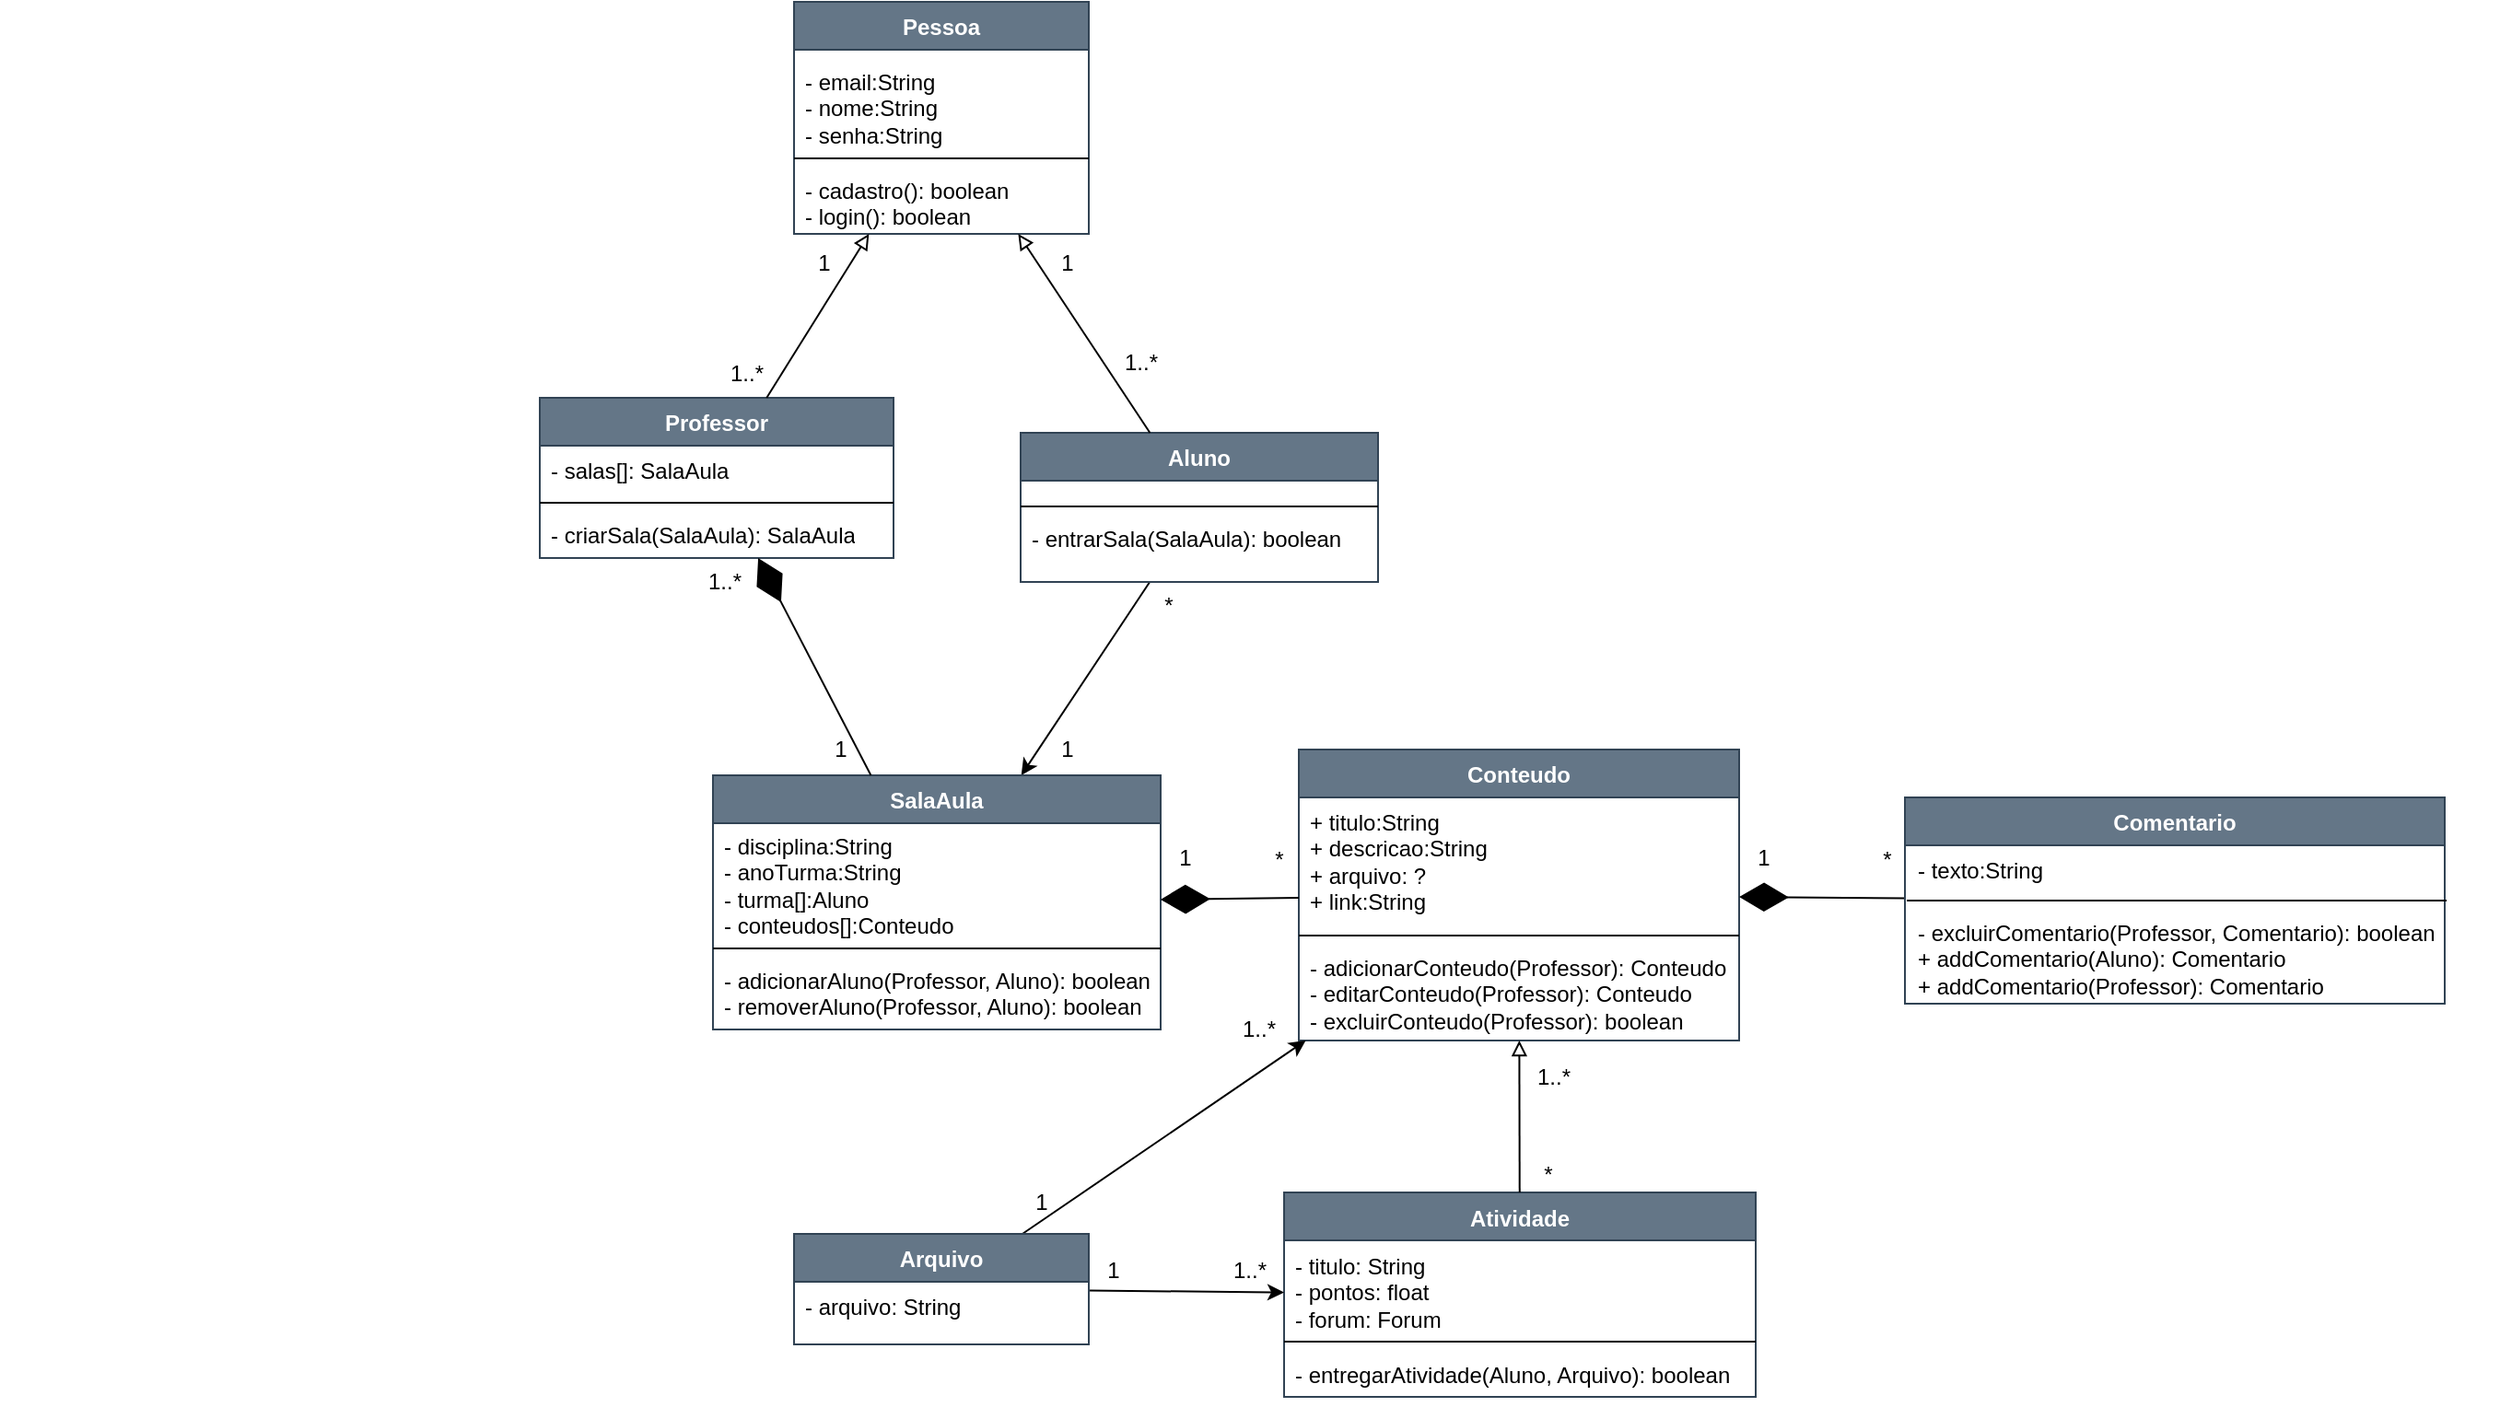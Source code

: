 <mxfile version="25.0.3">
  <diagram id="hHYA7nyM4EVOkoQlwSno" name="Página-1">
    <mxGraphModel dx="2356" dy="1022" grid="0" gridSize="10" guides="1" tooltips="1" connect="1" arrows="1" fold="1" page="0" pageScale="1" pageWidth="1169" pageHeight="827" math="0" shadow="0">
      <root>
        <mxCell id="0" />
        <mxCell id="1" parent="0" />
        <mxCell id="wuhmUlfspDkxEcgfGQSh-43" value="" style="group" parent="1" vertex="1" connectable="0">
          <mxGeometry x="-8" y="36" width="1356" height="747" as="geometry" />
        </mxCell>
        <mxCell id="7hcj9KmLqcmqAkbM85rl-45" value="" style="group" vertex="1" connectable="0" parent="wuhmUlfspDkxEcgfGQSh-43">
          <mxGeometry x="293" y="-15" width="1035" height="757.5" as="geometry" />
        </mxCell>
        <mxCell id="6Xl_yp25UxLdCeFqiYun-1" value="Pessoa" style="swimlane;fontStyle=1;align=center;verticalAlign=top;childLayout=stackLayout;horizontal=1;startSize=26;horizontalStack=0;resizeParent=1;resizeParentMax=0;resizeLast=0;collapsible=1;marginBottom=0;whiteSpace=wrap;html=1;fillColor=#647687;strokeColor=#314354;fontColor=#ffffff;container=0;" parent="7hcj9KmLqcmqAkbM85rl-45" vertex="1">
          <mxGeometry x="138" width="160" height="126" as="geometry">
            <mxRectangle x="424" y="17" width="77" height="26" as="alternateBounds" />
          </mxGeometry>
        </mxCell>
        <mxCell id="6Xl_yp25UxLdCeFqiYun-59" style="rounded=0;orthogonalLoop=1;jettySize=auto;html=1;" parent="7hcj9KmLqcmqAkbM85rl-45" source="6Xl_yp25UxLdCeFqiYun-5" target="6Xl_yp25UxLdCeFqiYun-21" edge="1">
          <mxGeometry relative="1" as="geometry" />
        </mxCell>
        <mxCell id="6Xl_yp25UxLdCeFqiYun-5" value="Aluno" style="swimlane;fontStyle=1;align=center;verticalAlign=top;childLayout=stackLayout;horizontal=1;startSize=26;horizontalStack=0;resizeParent=1;resizeParentMax=0;resizeLast=0;collapsible=1;marginBottom=0;whiteSpace=wrap;html=1;fillColor=#647687;fontColor=#ffffff;strokeColor=#314354;container=0;" parent="7hcj9KmLqcmqAkbM85rl-45" vertex="1">
          <mxGeometry x="261" y="234" width="194" height="81" as="geometry" />
        </mxCell>
        <mxCell id="6Xl_yp25UxLdCeFqiYun-9" value="Professor" style="swimlane;fontStyle=1;align=center;verticalAlign=top;childLayout=stackLayout;horizontal=1;startSize=26;horizontalStack=0;resizeParent=1;resizeParentMax=0;resizeLast=0;collapsible=1;marginBottom=0;whiteSpace=wrap;html=1;fillColor=#647687;fontColor=#ffffff;strokeColor=#314354;container=0;" parent="7hcj9KmLqcmqAkbM85rl-45" vertex="1">
          <mxGeometry y="215" width="192" height="87" as="geometry" />
        </mxCell>
        <mxCell id="6Xl_yp25UxLdCeFqiYun-21" value="SalaAula" style="swimlane;fontStyle=1;align=center;verticalAlign=top;childLayout=stackLayout;horizontal=1;startSize=26;horizontalStack=0;resizeParent=1;resizeParentMax=0;resizeLast=0;collapsible=1;marginBottom=0;whiteSpace=wrap;html=1;fillColor=#647687;fontColor=#ffffff;strokeColor=#314354;container=0;" parent="7hcj9KmLqcmqAkbM85rl-45" vertex="1">
          <mxGeometry x="94" y="420" width="243" height="138" as="geometry" />
        </mxCell>
        <mxCell id="6Xl_yp25UxLdCeFqiYun-29" value="Conteudo" style="swimlane;fontStyle=1;align=center;verticalAlign=top;childLayout=stackLayout;horizontal=1;startSize=26;horizontalStack=0;resizeParent=1;resizeParentMax=0;resizeLast=0;collapsible=1;marginBottom=0;whiteSpace=wrap;html=1;fillColor=#647687;fontColor=#ffffff;strokeColor=#314354;container=0;" parent="7hcj9KmLqcmqAkbM85rl-45" vertex="1">
          <mxGeometry x="412" y="406" width="239" height="158" as="geometry" />
        </mxCell>
        <mxCell id="6Xl_yp25UxLdCeFqiYun-51" value="" style="endArrow=diamondThin;endFill=1;endSize=24;html=1;rounded=0;" parent="7hcj9KmLqcmqAkbM85rl-45" source="6Xl_yp25UxLdCeFqiYun-29" target="6Xl_yp25UxLdCeFqiYun-21" edge="1">
          <mxGeometry width="160" relative="1" as="geometry">
            <mxPoint x="-26.5" y="863.5" as="sourcePoint" />
            <mxPoint x="133.5" y="863.5" as="targetPoint" />
          </mxGeometry>
        </mxCell>
        <mxCell id="6Xl_yp25UxLdCeFqiYun-52" value="" style="endArrow=block;html=1;rounded=0;endFill=0;" parent="7hcj9KmLqcmqAkbM85rl-45" source="6Xl_yp25UxLdCeFqiYun-9" target="6Xl_yp25UxLdCeFqiYun-1" edge="1">
          <mxGeometry width="50" height="50" relative="1" as="geometry">
            <mxPoint x="146" y="216" as="sourcePoint" />
            <mxPoint x="196" y="166" as="targetPoint" />
          </mxGeometry>
        </mxCell>
        <mxCell id="6Xl_yp25UxLdCeFqiYun-54" value="" style="endArrow=block;html=1;rounded=0;endFill=0;" parent="7hcj9KmLqcmqAkbM85rl-45" source="6Xl_yp25UxLdCeFqiYun-5" target="6Xl_yp25UxLdCeFqiYun-1" edge="1">
          <mxGeometry width="50" height="50" relative="1" as="geometry">
            <mxPoint x="-26" y="309" as="sourcePoint" />
            <mxPoint x="-26" y="242" as="targetPoint" />
          </mxGeometry>
        </mxCell>
        <mxCell id="6Xl_yp25UxLdCeFqiYun-73" value="*" style="text;html=1;align=center;verticalAlign=middle;resizable=0;points=[];autosize=1;container=0;" parent="7hcj9KmLqcmqAkbM85rl-45" vertex="1">
          <mxGeometry x="389" y="453" width="23" height="26" as="geometry" />
        </mxCell>
        <mxCell id="6Xl_yp25UxLdCeFqiYun-74" value="1" style="text;html=1;align=center;verticalAlign=middle;resizable=0;points=[];autosize=1;container=0;" parent="7hcj9KmLqcmqAkbM85rl-45" vertex="1">
          <mxGeometry x="337" y="452" width="25" height="26" as="geometry" />
        </mxCell>
        <mxCell id="6Xl_yp25UxLdCeFqiYun-119" value="Atividade" style="swimlane;fontStyle=1;align=center;verticalAlign=top;childLayout=stackLayout;horizontal=1;startSize=26;horizontalStack=0;resizeParent=1;resizeParentMax=0;resizeLast=0;collapsible=1;marginBottom=0;whiteSpace=wrap;html=1;fillColor=#647687;fontColor=#ffffff;strokeColor=#314354;container=0;" parent="7hcj9KmLqcmqAkbM85rl-45" vertex="1">
          <mxGeometry x="404" y="646.5" width="256" height="111" as="geometry" />
        </mxCell>
        <mxCell id="6Xl_yp25UxLdCeFqiYun-124" value="" style="endArrow=block;html=1;rounded=0;endFill=0;" parent="7hcj9KmLqcmqAkbM85rl-45" source="6Xl_yp25UxLdCeFqiYun-119" target="6Xl_yp25UxLdCeFqiYun-29" edge="1">
          <mxGeometry width="50" height="50" relative="1" as="geometry">
            <mxPoint x="351.0" y="908" as="sourcePoint" />
            <mxPoint x="401.0" y="858" as="targetPoint" />
          </mxGeometry>
        </mxCell>
        <mxCell id="6Xl_yp25UxLdCeFqiYun-125" value="*" style="text;html=1;align=center;verticalAlign=middle;resizable=0;points=[];autosize=1;container=0;" parent="7hcj9KmLqcmqAkbM85rl-45" vertex="1">
          <mxGeometry x="535.5" y="624" width="23" height="26" as="geometry" />
        </mxCell>
        <mxCell id="6Xl_yp25UxLdCeFqiYun-126" value="1..*" style="text;html=1;align=center;verticalAlign=middle;resizable=0;points=[];autosize=1;container=0;" parent="7hcj9KmLqcmqAkbM85rl-45" vertex="1">
          <mxGeometry x="532" y="571" width="36" height="26" as="geometry" />
        </mxCell>
        <mxCell id="2" value="" style="endArrow=diamondThin;endFill=1;endSize=24;html=1;" parent="7hcj9KmLqcmqAkbM85rl-45" source="32" target="6Xl_yp25UxLdCeFqiYun-29" edge="1">
          <mxGeometry width="160" relative="1" as="geometry">
            <mxPoint x="753" y="702.601" as="sourcePoint" />
            <mxPoint x="767" y="807" as="targetPoint" />
          </mxGeometry>
        </mxCell>
        <mxCell id="3" value="1" style="text;html=1;align=center;verticalAlign=middle;resizable=0;points=[];autosize=1;strokeColor=none;fillColor=none;container=0;" parent="7hcj9KmLqcmqAkbM85rl-45" vertex="1">
          <mxGeometry x="273" y="129" width="25" height="26" as="geometry" />
        </mxCell>
        <mxCell id="4" value="1..*" style="text;html=1;align=center;verticalAlign=middle;resizable=0;points=[];autosize=1;strokeColor=none;fillColor=none;container=0;" parent="7hcj9KmLqcmqAkbM85rl-45" vertex="1">
          <mxGeometry x="308" y="183" width="36" height="26" as="geometry" />
        </mxCell>
        <mxCell id="5" value="1..*" style="text;html=1;align=center;verticalAlign=middle;resizable=0;points=[];autosize=1;strokeColor=none;fillColor=none;container=0;" parent="7hcj9KmLqcmqAkbM85rl-45" vertex="1">
          <mxGeometry x="94" y="189" width="36" height="26" as="geometry" />
        </mxCell>
        <mxCell id="6" value="1" style="text;html=1;align=center;verticalAlign=middle;resizable=0;points=[];autosize=1;strokeColor=none;fillColor=none;container=0;" parent="7hcj9KmLqcmqAkbM85rl-45" vertex="1">
          <mxGeometry x="141" y="129" width="25" height="26" as="geometry" />
        </mxCell>
        <mxCell id="7" value="1..*" style="text;html=1;align=center;verticalAlign=middle;resizable=0;points=[];autosize=1;strokeColor=none;fillColor=none;container=0;" parent="7hcj9KmLqcmqAkbM85rl-45" vertex="1">
          <mxGeometry x="82" y="302" width="36" height="26" as="geometry" />
        </mxCell>
        <mxCell id="8" value="1" style="text;html=1;align=center;verticalAlign=middle;resizable=0;points=[];autosize=1;strokeColor=none;fillColor=none;container=0;" parent="7hcj9KmLqcmqAkbM85rl-45" vertex="1">
          <mxGeometry x="150" y="393" width="25" height="26" as="geometry" />
        </mxCell>
        <mxCell id="9" value="*" style="text;html=1;align=center;verticalAlign=middle;resizable=0;points=[];autosize=1;strokeColor=none;fillColor=none;container=0;" parent="7hcj9KmLqcmqAkbM85rl-45" vertex="1">
          <mxGeometry x="329" y="315" width="23" height="26" as="geometry" />
        </mxCell>
        <mxCell id="10" value="1" style="text;html=1;align=center;verticalAlign=middle;resizable=0;points=[];autosize=1;strokeColor=none;fillColor=none;container=0;" parent="7hcj9KmLqcmqAkbM85rl-45" vertex="1">
          <mxGeometry x="273" y="393" width="25" height="26" as="geometry" />
        </mxCell>
        <mxCell id="27" value="" style="endArrow=diamondThin;endFill=1;endSize=24;html=1;" parent="7hcj9KmLqcmqAkbM85rl-45" source="6Xl_yp25UxLdCeFqiYun-21" target="6Xl_yp25UxLdCeFqiYun-9" edge="1">
          <mxGeometry width="160" relative="1" as="geometry">
            <mxPoint x="115" y="352" as="sourcePoint" />
            <mxPoint x="275" y="352" as="targetPoint" />
          </mxGeometry>
        </mxCell>
        <mxCell id="36" style="edgeStyle=none;html=1;" parent="7hcj9KmLqcmqAkbM85rl-45" source="28" target="6Xl_yp25UxLdCeFqiYun-29" edge="1">
          <mxGeometry relative="1" as="geometry" />
        </mxCell>
        <mxCell id="37" style="edgeStyle=none;html=1;" parent="7hcj9KmLqcmqAkbM85rl-45" source="28" target="6Xl_yp25UxLdCeFqiYun-119" edge="1">
          <mxGeometry relative="1" as="geometry" />
        </mxCell>
        <mxCell id="28" value="Arquivo" style="swimlane;fontStyle=1;align=center;verticalAlign=top;childLayout=stackLayout;horizontal=1;startSize=26;horizontalStack=0;resizeParent=1;resizeParentMax=0;resizeLast=0;collapsible=1;marginBottom=0;fillColor=#647687;fontColor=#ffffff;strokeColor=#314354;container=0;" parent="7hcj9KmLqcmqAkbM85rl-45" vertex="1">
          <mxGeometry x="138" y="669" width="160" height="60" as="geometry" />
        </mxCell>
        <mxCell id="32" value="Comentario" style="swimlane;fontStyle=1;align=center;verticalAlign=top;childLayout=stackLayout;horizontal=1;startSize=26;horizontalStack=0;resizeParent=1;resizeParentMax=0;resizeLast=0;collapsible=1;marginBottom=0;whiteSpace=wrap;html=1;fillColor=#647687;fontColor=#ffffff;strokeColor=#314354;container=0;" parent="7hcj9KmLqcmqAkbM85rl-45" vertex="1">
          <mxGeometry x="741" y="432" width="293" height="112" as="geometry" />
        </mxCell>
        <mxCell id="38" value="1" style="text;html=1;align=center;verticalAlign=middle;resizable=0;points=[];autosize=1;strokeColor=none;fillColor=none;container=0;" parent="7hcj9KmLqcmqAkbM85rl-45" vertex="1">
          <mxGeometry x="259" y="639" width="25" height="26" as="geometry" />
        </mxCell>
        <mxCell id="39" value="1..*" style="text;html=1;align=center;verticalAlign=middle;resizable=0;points=[];autosize=1;strokeColor=none;fillColor=none;container=0;" parent="7hcj9KmLqcmqAkbM85rl-45" vertex="1">
          <mxGeometry x="372" y="545" width="36" height="26" as="geometry" />
        </mxCell>
        <mxCell id="40" value="1..*" style="text;html=1;align=center;verticalAlign=middle;resizable=0;points=[];autosize=1;strokeColor=none;fillColor=none;container=0;" parent="7hcj9KmLqcmqAkbM85rl-45" vertex="1">
          <mxGeometry x="367" y="676" width="36" height="26" as="geometry" />
        </mxCell>
        <mxCell id="41" value="1" style="text;html=1;align=center;verticalAlign=middle;resizable=0;points=[];autosize=1;strokeColor=none;fillColor=none;container=0;" parent="7hcj9KmLqcmqAkbM85rl-45" vertex="1">
          <mxGeometry x="298" y="676" width="25" height="26" as="geometry" />
        </mxCell>
        <mxCell id="wuhmUlfspDkxEcgfGQSh-41" value="1" style="text;html=1;align=center;verticalAlign=middle;resizable=0;points=[];autosize=1;strokeColor=none;fillColor=none;container=0;" parent="7hcj9KmLqcmqAkbM85rl-45" vertex="1">
          <mxGeometry x="651" y="452" width="25" height="26" as="geometry" />
        </mxCell>
        <mxCell id="wuhmUlfspDkxEcgfGQSh-42" value="*" style="text;html=1;align=center;verticalAlign=middle;resizable=0;points=[];autosize=1;strokeColor=none;fillColor=none;container=0;" parent="7hcj9KmLqcmqAkbM85rl-45" vertex="1">
          <mxGeometry x="719" y="453" width="23" height="26" as="geometry" />
        </mxCell>
        <mxCell id="6Xl_yp25UxLdCeFqiYun-2" value="- email:String&lt;div&gt;- nome:String&lt;br&gt;- senha:String&lt;/div&gt;" style="text;align=left;verticalAlign=top;spacingLeft=4;spacingRight=4;overflow=hidden;rotatable=0;points=[[0,0.5],[1,0.5]];portConstraint=eastwest;whiteSpace=wrap;html=1;container=0;" parent="7hcj9KmLqcmqAkbM85rl-45" vertex="1">
          <mxGeometry x="138" y="30" width="160" height="51" as="geometry" />
        </mxCell>
        <mxCell id="6Xl_yp25UxLdCeFqiYun-3" value="" style="line;strokeWidth=1;align=left;verticalAlign=middle;spacingTop=-1;spacingLeft=3;spacingRight=3;rotatable=0;labelPosition=right;points=[];portConstraint=eastwest;container=0;" parent="7hcj9KmLqcmqAkbM85rl-45" vertex="1">
          <mxGeometry x="138" y="81" width="160" height="8" as="geometry" />
        </mxCell>
        <mxCell id="6Xl_yp25UxLdCeFqiYun-4" value="- cadastro(): boolean&lt;br&gt;- login(): boolean" style="text;align=left;verticalAlign=top;spacingLeft=4;spacingRight=4;overflow=hidden;rotatable=0;points=[[0,0.5],[1,0.5]];portConstraint=eastwest;whiteSpace=wrap;html=1;container=0;" parent="7hcj9KmLqcmqAkbM85rl-45" vertex="1">
          <mxGeometry x="138" y="89" width="160" height="37" as="geometry" />
        </mxCell>
        <mxCell id="6Xl_yp25UxLdCeFqiYun-7" value="" style="line;strokeWidth=1;align=left;verticalAlign=middle;spacingTop=-1;spacingLeft=3;spacingRight=3;rotatable=0;labelPosition=right;points=[];portConstraint=eastwest;container=0;" parent="7hcj9KmLqcmqAkbM85rl-45" vertex="1">
          <mxGeometry x="261" y="270" width="194" height="8" as="geometry" />
        </mxCell>
        <mxCell id="6Xl_yp25UxLdCeFqiYun-8" value="- entrarSala(SalaAula): boolean" style="text;align=left;verticalAlign=top;spacingLeft=4;spacingRight=4;overflow=hidden;rotatable=0;points=[[0,0.5],[1,0.5]];portConstraint=eastwest;whiteSpace=wrap;html=1;container=0;" parent="7hcj9KmLqcmqAkbM85rl-45" vertex="1">
          <mxGeometry x="261" y="278" width="194" height="37" as="geometry" />
        </mxCell>
        <mxCell id="6Xl_yp25UxLdCeFqiYun-10" value="&lt;div&gt;- salas[]: SalaAula&lt;/div&gt;" style="text;align=left;verticalAlign=top;spacingLeft=4;spacingRight=4;overflow=hidden;rotatable=0;points=[[0,0.5],[1,0.5]];portConstraint=eastwest;whiteSpace=wrap;html=1;container=0;" parent="7hcj9KmLqcmqAkbM85rl-45" vertex="1">
          <mxGeometry y="241" width="192" height="27" as="geometry" />
        </mxCell>
        <mxCell id="6Xl_yp25UxLdCeFqiYun-11" value="" style="line;strokeWidth=1;align=left;verticalAlign=middle;spacingTop=-1;spacingLeft=3;spacingRight=3;rotatable=0;labelPosition=right;points=[];portConstraint=eastwest;container=0;" parent="7hcj9KmLqcmqAkbM85rl-45" vertex="1">
          <mxGeometry y="268" width="192" height="8" as="geometry" />
        </mxCell>
        <mxCell id="6Xl_yp25UxLdCeFqiYun-12" value="- criarSala(SalaAula): SalaAula" style="text;align=left;verticalAlign=top;spacingLeft=4;spacingRight=4;overflow=hidden;rotatable=0;points=[[0,0.5],[1,0.5]];portConstraint=eastwest;whiteSpace=wrap;html=1;container=0;" parent="7hcj9KmLqcmqAkbM85rl-45" vertex="1">
          <mxGeometry y="276" width="192" height="26" as="geometry" />
        </mxCell>
        <mxCell id="6Xl_yp25UxLdCeFqiYun-22" value="- disciplina:String&lt;br&gt;- anoTurma:String&lt;br&gt;&lt;div&gt;- turma[]:Aluno&lt;div&gt;- conteudos[]:Conteudo&lt;br&gt;&lt;/div&gt;&lt;/div&gt;" style="text;align=left;verticalAlign=top;spacingLeft=4;spacingRight=4;overflow=hidden;rotatable=0;points=[[0,0.5],[1,0.5]];portConstraint=eastwest;whiteSpace=wrap;html=1;container=0;" parent="7hcj9KmLqcmqAkbM85rl-45" vertex="1">
          <mxGeometry x="94" y="445" width="243" height="65" as="geometry" />
        </mxCell>
        <mxCell id="6Xl_yp25UxLdCeFqiYun-23" value="" style="line;strokeWidth=1;align=left;verticalAlign=middle;spacingTop=-1;spacingLeft=3;spacingRight=3;rotatable=0;labelPosition=right;points=[];portConstraint=eastwest;container=0;" parent="7hcj9KmLqcmqAkbM85rl-45" vertex="1">
          <mxGeometry x="94" y="510" width="243" height="8" as="geometry" />
        </mxCell>
        <mxCell id="6Xl_yp25UxLdCeFqiYun-24" value="- adicionarAluno(Professor, Aluno): boolean&lt;br&gt;- removerAluno(Professor, Aluno): boolean" style="text;align=left;verticalAlign=top;spacingLeft=4;spacingRight=4;overflow=hidden;rotatable=0;points=[[0,0.5],[1,0.5]];portConstraint=eastwest;whiteSpace=wrap;html=1;container=0;" parent="7hcj9KmLqcmqAkbM85rl-45" vertex="1">
          <mxGeometry x="94" y="518" width="243" height="40" as="geometry" />
        </mxCell>
        <mxCell id="6Xl_yp25UxLdCeFqiYun-30" value="+ titulo:String&lt;div&gt;+ descricao:String&lt;/div&gt;&lt;div&gt;+ arquivo: ?&lt;br&gt;+ link:String&lt;br&gt;&lt;/div&gt;" style="text;align=left;verticalAlign=top;spacingLeft=4;spacingRight=4;overflow=hidden;rotatable=0;points=[[0,0.5],[1,0.5]];portConstraint=eastwest;whiteSpace=wrap;html=1;container=0;" parent="7hcj9KmLqcmqAkbM85rl-45" vertex="1">
          <mxGeometry x="412" y="432" width="239" height="71" as="geometry" />
        </mxCell>
        <mxCell id="6Xl_yp25UxLdCeFqiYun-31" value="" style="line;strokeWidth=1;align=left;verticalAlign=middle;spacingTop=-1;spacingLeft=3;spacingRight=3;rotatable=0;labelPosition=right;points=[];portConstraint=eastwest;container=0;" parent="7hcj9KmLqcmqAkbM85rl-45" vertex="1">
          <mxGeometry x="412" y="503" width="239" height="8" as="geometry" />
        </mxCell>
        <mxCell id="6Xl_yp25UxLdCeFqiYun-32" value="- adicionarConteudo(Professor): Conteudo&lt;br&gt;- editarConteudo(Professor): Conteudo&lt;br&gt;- excluirConteudo(Professor): boolean" style="text;align=left;verticalAlign=top;spacingLeft=4;spacingRight=4;overflow=hidden;rotatable=0;points=[[0,0.5],[1,0.5]];portConstraint=eastwest;whiteSpace=wrap;html=1;container=0;" parent="7hcj9KmLqcmqAkbM85rl-45" vertex="1">
          <mxGeometry x="412" y="511" width="239" height="53" as="geometry" />
        </mxCell>
        <mxCell id="6Xl_yp25UxLdCeFqiYun-120" value="- titulo: String&lt;br&gt;- pontos: float&lt;br&gt;- forum: Forum" style="text;align=left;verticalAlign=top;spacingLeft=4;spacingRight=4;overflow=hidden;rotatable=0;points=[[0,0.5],[1,0.5]];portConstraint=eastwest;whiteSpace=wrap;html=1;container=0;" parent="7hcj9KmLqcmqAkbM85rl-45" vertex="1">
          <mxGeometry x="404" y="672.5" width="256" height="51" as="geometry" />
        </mxCell>
        <mxCell id="6Xl_yp25UxLdCeFqiYun-121" value="" style="line;strokeWidth=1;align=left;verticalAlign=middle;spacingTop=-1;spacingLeft=3;spacingRight=3;rotatable=0;labelPosition=right;points=[];portConstraint=eastwest;container=0;" parent="7hcj9KmLqcmqAkbM85rl-45" vertex="1">
          <mxGeometry x="404" y="723.5" width="256" height="8" as="geometry" />
        </mxCell>
        <mxCell id="6Xl_yp25UxLdCeFqiYun-122" value="- entregarAtividade(Aluno, Arquivo): boolean" style="text;align=left;verticalAlign=top;spacingLeft=4;spacingRight=4;overflow=hidden;rotatable=0;points=[[0,0.5],[1,0.5]];portConstraint=eastwest;whiteSpace=wrap;html=1;container=0;" parent="7hcj9KmLqcmqAkbM85rl-45" vertex="1">
          <mxGeometry x="404" y="731.5" width="256" height="26" as="geometry" />
        </mxCell>
        <mxCell id="29" value="- arquivo: String" style="text;strokeColor=none;fillColor=none;align=left;verticalAlign=top;spacingLeft=4;spacingRight=4;overflow=hidden;rotatable=0;points=[[0,0.5],[1,0.5]];portConstraint=eastwest;container=0;" parent="7hcj9KmLqcmqAkbM85rl-45" vertex="1">
          <mxGeometry x="138" y="695" width="160" height="26" as="geometry" />
        </mxCell>
        <mxCell id="30" value="" style="line;strokeWidth=1;fillColor=none;align=left;verticalAlign=middle;spacingTop=-1;spacingLeft=3;spacingRight=3;rotatable=0;labelPosition=right;points=[];portConstraint=eastwest;strokeColor=inherit;container=0;" parent="7hcj9KmLqcmqAkbM85rl-45" vertex="1">
          <mxGeometry x="138" y="721" width="160" height="8" as="geometry" />
        </mxCell>
        <mxCell id="33" value="- texto:String" style="text;align=left;verticalAlign=top;spacingLeft=4;spacingRight=4;overflow=hidden;rotatable=0;points=[[0,0.5],[1,0.5]];portConstraint=eastwest;whiteSpace=wrap;html=1;container=0;" parent="7hcj9KmLqcmqAkbM85rl-45" vertex="1">
          <mxGeometry x="742" y="458" width="293" height="26" as="geometry" />
        </mxCell>
        <mxCell id="34" value="" style="line;strokeWidth=1;align=left;verticalAlign=middle;spacingTop=-1;spacingLeft=3;spacingRight=3;rotatable=0;labelPosition=right;points=[];portConstraint=eastwest;container=0;" parent="7hcj9KmLqcmqAkbM85rl-45" vertex="1">
          <mxGeometry x="742" y="484" width="293" height="8" as="geometry" />
        </mxCell>
        <mxCell id="35" value="- excluirComentario(Professor, Comentario): boolean&lt;br&gt;+ addComentario(Aluno): Comentario&lt;br&gt;+ addComentario(Professor): Comentario" style="text;align=left;verticalAlign=top;spacingLeft=4;spacingRight=4;overflow=hidden;rotatable=0;points=[[0,0.5],[1,0.5]];portConstraint=eastwest;whiteSpace=wrap;html=1;container=0;" parent="7hcj9KmLqcmqAkbM85rl-45" vertex="1">
          <mxGeometry x="742" y="492" width="293" height="52" as="geometry" />
        </mxCell>
      </root>
    </mxGraphModel>
  </diagram>
</mxfile>
